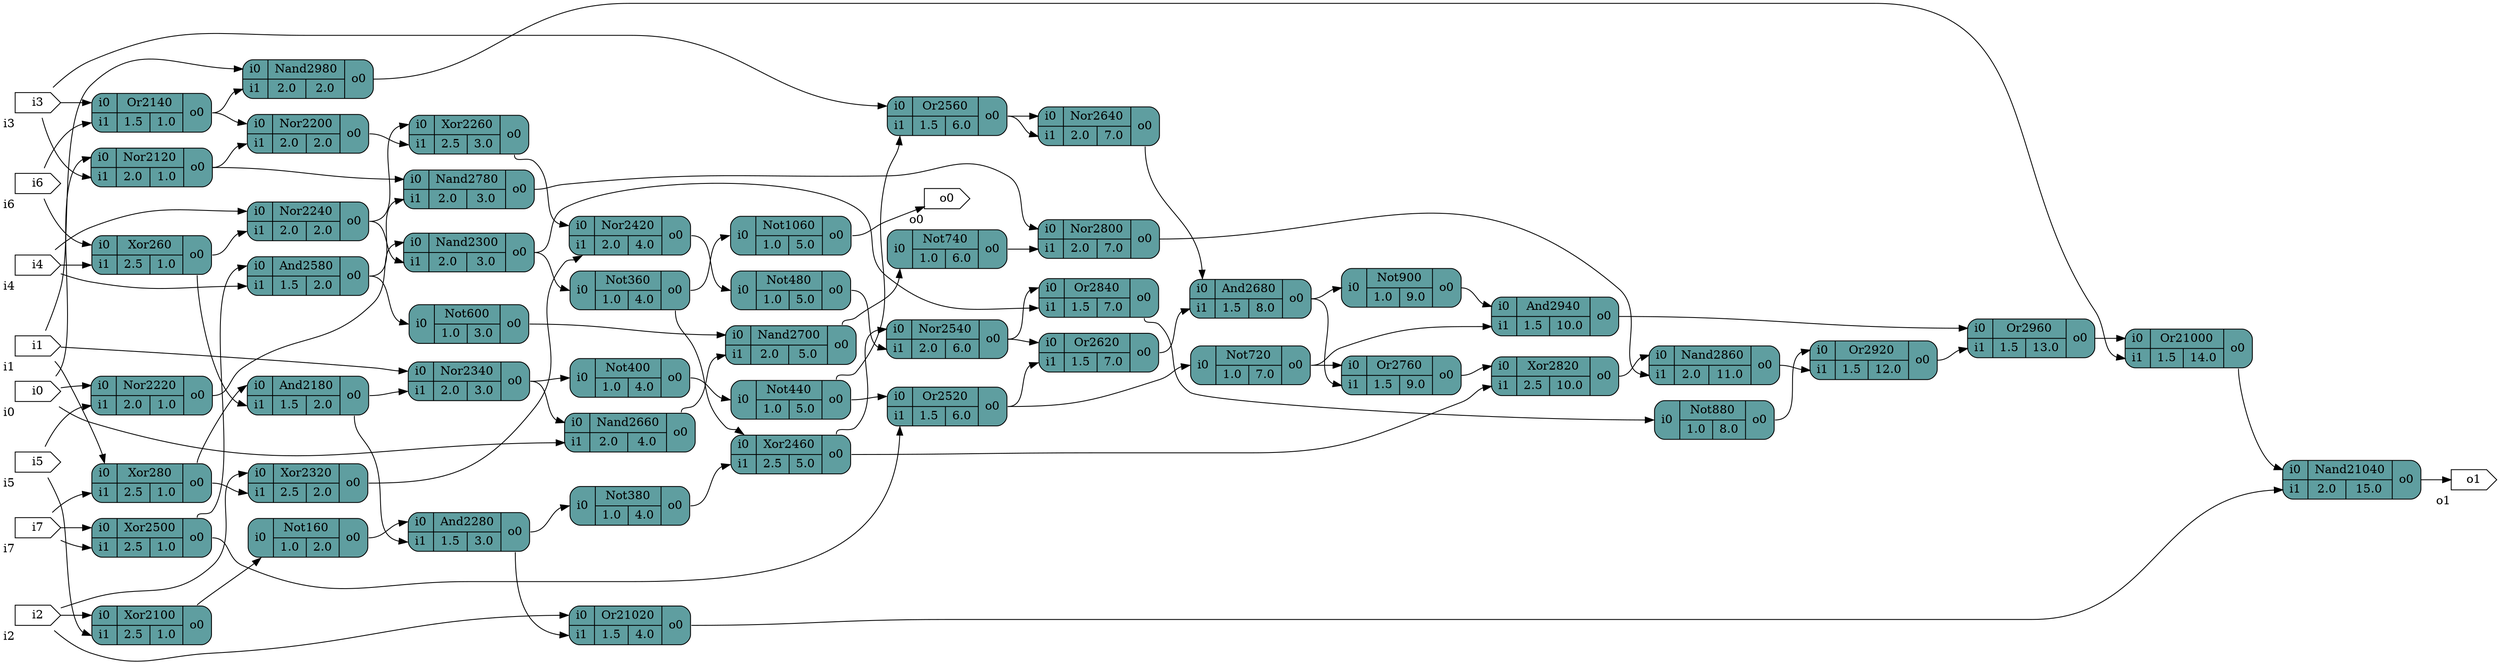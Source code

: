 digraph test {
		graph [rankdir = LR];
		Xor260[shape=record; style="rounded,filled"; fillcolor=cadetblue; label="{{<i0>i0|<i1>i1}|{Xor260|{2.5|1.0}}|{<o0>o0}}"]
		Xor280[shape=record; style="rounded,filled"; fillcolor=cadetblue; label="{{<i0>i0|<i1>i1}|{Xor280|{2.5|1.0}}|{<o0>o0}}"]
		Xor2100[shape=record; style="rounded,filled"; fillcolor=cadetblue; label="{{<i0>i0|<i1>i1}|{Xor2100|{2.5|1.0}}|{<o0>o0}}"]
		Nor2120[shape=record; style="rounded,filled"; fillcolor=cadetblue; label="{{<i0>i0|<i1>i1}|{Nor2120|{2.0|1.0}}|{<o0>o0}}"]
		Or2140[shape=record; style="rounded,filled"; fillcolor=cadetblue; label="{{<i0>i0|<i1>i1}|{Or2140|{1.5|1.0}}|{<o0>o0}}"]
		Not160[shape=record; style="rounded,filled"; fillcolor=cadetblue; label="{{<i0>i0}|{Not160|{1.0|2.0}}|{<o0>o0}}"]
		And2180[shape=record; style="rounded,filled"; fillcolor=cadetblue; label="{{<i0>i0|<i1>i1}|{And2180|{1.5|2.0}}|{<o0>o0}}"]
		Nor2200[shape=record; style="rounded,filled"; fillcolor=cadetblue; label="{{<i0>i0|<i1>i1}|{Nor2200|{2.0|2.0}}|{<o0>o0}}"]
		Nor2220[shape=record; style="rounded,filled"; fillcolor=cadetblue; label="{{<i0>i0|<i1>i1}|{Nor2220|{2.0|1.0}}|{<o0>o0}}"]
		Nor2240[shape=record; style="rounded,filled"; fillcolor=cadetblue; label="{{<i0>i0|<i1>i1}|{Nor2240|{2.0|2.0}}|{<o0>o0}}"]
		Xor2260[shape=record; style="rounded,filled"; fillcolor=cadetblue; label="{{<i0>i0|<i1>i1}|{Xor2260|{2.5|3.0}}|{<o0>o0}}"]
		And2280[shape=record; style="rounded,filled"; fillcolor=cadetblue; label="{{<i0>i0|<i1>i1}|{And2280|{1.5|3.0}}|{<o0>o0}}"]
		Nand2300[shape=record; style="rounded,filled"; fillcolor=cadetblue; label="{{<i0>i0|<i1>i1}|{Nand2300|{2.0|3.0}}|{<o0>o0}}"]
		Xor2320[shape=record; style="rounded,filled"; fillcolor=cadetblue; label="{{<i0>i0|<i1>i1}|{Xor2320|{2.5|2.0}}|{<o0>o0}}"]
		Nor2340[shape=record; style="rounded,filled"; fillcolor=cadetblue; label="{{<i0>i0|<i1>i1}|{Nor2340|{2.0|3.0}}|{<o0>o0}}"]
		Not360[shape=record; style="rounded,filled"; fillcolor=cadetblue; label="{{<i0>i0}|{Not360|{1.0|4.0}}|{<o0>o0}}"]
		Not380[shape=record; style="rounded,filled"; fillcolor=cadetblue; label="{{<i0>i0}|{Not380|{1.0|4.0}}|{<o0>o0}}"]
		Not400[shape=record; style="rounded,filled"; fillcolor=cadetblue; label="{{<i0>i0}|{Not400|{1.0|4.0}}|{<o0>o0}}"]
		Nor2420[shape=record; style="rounded,filled"; fillcolor=cadetblue; label="{{<i0>i0|<i1>i1}|{Nor2420|{2.0|4.0}}|{<o0>o0}}"]
		Not440[shape=record; style="rounded,filled"; fillcolor=cadetblue; label="{{<i0>i0}|{Not440|{1.0|5.0}}|{<o0>o0}}"]
		Xor2460[shape=record; style="rounded,filled"; fillcolor=cadetblue; label="{{<i0>i0|<i1>i1}|{Xor2460|{2.5|5.0}}|{<o0>o0}}"]
		Not480[shape=record; style="rounded,filled"; fillcolor=cadetblue; label="{{<i0>i0}|{Not480|{1.0|5.0}}|{<o0>o0}}"]
		Xor2500[shape=record; style="rounded,filled"; fillcolor=cadetblue; label="{{<i0>i0|<i1>i1}|{Xor2500|{2.5|1.0}}|{<o0>o0}}"]
		Or2520[shape=record; style="rounded,filled"; fillcolor=cadetblue; label="{{<i0>i0|<i1>i1}|{Or2520|{1.5|6.0}}|{<o0>o0}}"]
		Nor2540[shape=record; style="rounded,filled"; fillcolor=cadetblue; label="{{<i0>i0|<i1>i1}|{Nor2540|{2.0|6.0}}|{<o0>o0}}"]
		Or2560[shape=record; style="rounded,filled"; fillcolor=cadetblue; label="{{<i0>i0|<i1>i1}|{Or2560|{1.5|6.0}}|{<o0>o0}}"]
		And2580[shape=record; style="rounded,filled"; fillcolor=cadetblue; label="{{<i0>i0|<i1>i1}|{And2580|{1.5|2.0}}|{<o0>o0}}"]
		Not600[shape=record; style="rounded,filled"; fillcolor=cadetblue; label="{{<i0>i0}|{Not600|{1.0|3.0}}|{<o0>o0}}"]
		Or2620[shape=record; style="rounded,filled"; fillcolor=cadetblue; label="{{<i0>i0|<i1>i1}|{Or2620|{1.5|7.0}}|{<o0>o0}}"]
		Nor2640[shape=record; style="rounded,filled"; fillcolor=cadetblue; label="{{<i0>i0|<i1>i1}|{Nor2640|{2.0|7.0}}|{<o0>o0}}"]
		Nand2660[shape=record; style="rounded,filled"; fillcolor=cadetblue; label="{{<i0>i0|<i1>i1}|{Nand2660|{2.0|4.0}}|{<o0>o0}}"]
		And2680[shape=record; style="rounded,filled"; fillcolor=cadetblue; label="{{<i0>i0|<i1>i1}|{And2680|{1.5|8.0}}|{<o0>o0}}"]
		Nand2700[shape=record; style="rounded,filled"; fillcolor=cadetblue; label="{{<i0>i0|<i1>i1}|{Nand2700|{2.0|5.0}}|{<o0>o0}}"]
		Not720[shape=record; style="rounded,filled"; fillcolor=cadetblue; label="{{<i0>i0}|{Not720|{1.0|7.0}}|{<o0>o0}}"]
		Not740[shape=record; style="rounded,filled"; fillcolor=cadetblue; label="{{<i0>i0}|{Not740|{1.0|6.0}}|{<o0>o0}}"]
		Or2760[shape=record; style="rounded,filled"; fillcolor=cadetblue; label="{{<i0>i0|<i1>i1}|{Or2760|{1.5|9.0}}|{<o0>o0}}"]
		Nand2780[shape=record; style="rounded,filled"; fillcolor=cadetblue; label="{{<i0>i0|<i1>i1}|{Nand2780|{2.0|3.0}}|{<o0>o0}}"]
		Nor2800[shape=record; style="rounded,filled"; fillcolor=cadetblue; label="{{<i0>i0|<i1>i1}|{Nor2800|{2.0|7.0}}|{<o0>o0}}"]
		Xor2820[shape=record; style="rounded,filled"; fillcolor=cadetblue; label="{{<i0>i0|<i1>i1}|{Xor2820|{2.5|10.0}}|{<o0>o0}}"]
		Or2840[shape=record; style="rounded,filled"; fillcolor=cadetblue; label="{{<i0>i0|<i1>i1}|{Or2840|{1.5|7.0}}|{<o0>o0}}"]
		Nand2860[shape=record; style="rounded,filled"; fillcolor=cadetblue; label="{{<i0>i0|<i1>i1}|{Nand2860|{2.0|11.0}}|{<o0>o0}}"]
		Not880[shape=record; style="rounded,filled"; fillcolor=cadetblue; label="{{<i0>i0}|{Not880|{1.0|8.0}}|{<o0>o0}}"]
		Not900[shape=record; style="rounded,filled"; fillcolor=cadetblue; label="{{<i0>i0}|{Not900|{1.0|9.0}}|{<o0>o0}}"]
		Or2920[shape=record; style="rounded,filled"; fillcolor=cadetblue; label="{{<i0>i0|<i1>i1}|{Or2920|{1.5|12.0}}|{<o0>o0}}"]
		And2940[shape=record; style="rounded,filled"; fillcolor=cadetblue; label="{{<i0>i0|<i1>i1}|{And2940|{1.5|10.0}}|{<o0>o0}}"]
		Or2960[shape=record; style="rounded,filled"; fillcolor=cadetblue; label="{{<i0>i0|<i1>i1}|{Or2960|{1.5|13.0}}|{<o0>o0}}"]
		Nand2980[shape=record; style="rounded,filled"; fillcolor=cadetblue; label="{{<i0>i0|<i1>i1}|{Nand2980|{2.0|2.0}}|{<o0>o0}}"]
		Or21000[shape=record; style="rounded,filled"; fillcolor=cadetblue; label="{{<i0>i0|<i1>i1}|{Or21000|{1.5|14.0}}|{<o0>o0}}"]
		Or21020[shape=record; style="rounded,filled"; fillcolor=cadetblue; label="{{<i0>i0|<i1>i1}|{Or21020|{1.5|4.0}}|{<o0>o0}}"]
		Nand21040[shape=record; style="rounded,filled"; fillcolor=cadetblue; label="{{<i0>i0|<i1>i1}|{Nand21040|{2.0|15.0}}|{<o0>o0}}"]
		Not1060[shape=record; style="rounded,filled"; fillcolor=cadetblue; label="{{<i0>i0}|{Not1060|{1.0|5.0}}|{<o0>o0}}"]
		i0[shape=cds,xlabel="i0"]
		i1[shape=cds,xlabel="i1"]
		i2[shape=cds,xlabel="i2"]
		i3[shape=cds,xlabel="i3"]
		i4[shape=cds,xlabel="i4"]
		i5[shape=cds,xlabel="i5"]
		i6[shape=cds,xlabel="i6"]
		i7[shape=cds,xlabel="i7"]
		o0[shape=cds,xlabel="o0"]
		o1[shape=cds,xlabel="o1"]
		i0 -> Nor2120:i0;
		i0 -> Nor2220:i0;
		i0 -> Nand2660:i1;
		i1 -> Xor280:i0;
		i1 -> Nor2340:i0;
		i1 -> Nand2980:i0;
		i2 -> Xor2100:i0;
		i2 -> Xor2320:i0;
		i2 -> Or21020:i0;
		i3 -> Nor2120:i1;
		i3 -> Or2140:i0;
		i3 -> Or2560:i0;
		i4 -> Xor260:i1;
		i4 -> Nor2240:i0;
		i4 -> And2580:i1;
		i5 -> Xor2100:i1;
		i5 -> Nor2220:i1;
		i6 -> Xor260:i0;
		i6 -> Or2140:i1;
		i7 -> Xor280:i1;
		i7 -> Xor2500:i0;
		i7 -> Xor2500:i1;
		Xor260:o0 -> And2180:i1;
		Xor260:o0 -> Nor2240:i1;
		Xor280:o0 -> And2180:i0;
		Xor280:o0 -> Xor2320:i1;
		Xor2100:o0 -> Not160:i0;
		Nor2120:o0 -> Nor2200:i1;
		Nor2120:o0 -> Nand2780:i0;
		Or2140:o0 -> Nor2200:i0;
		Or2140:o0 -> Nand2980:i1;
		Not160:o0 -> And2280:i0;
		And2180:o0 -> And2280:i1;
		And2180:o0 -> Nor2340:i1;
		Nor2200:o0 -> Xor2260:i1;
		Nor2220:o0 -> Nand2300:i0;
		Nor2240:o0 -> Xor2260:i0;
		Nor2240:o0 -> Nand2300:i1;
		Xor2260:o0 -> Nor2420:i0;
		And2280:o0 -> Not380:i0;
		And2280:o0 -> Or21020:i1;
		Nand2300:o0 -> Not360:i0;
		Nand2300:o0 -> Or2840:i1;
		Xor2320:o0 -> Nor2420:i1;
		Nor2340:o0 -> Not400:i0;
		Nor2340:o0 -> Nand2660:i0;
		Not360:o0 -> Xor2460:i0;
		Not360:o0 -> Not1060:i0;
		Not380:o0 -> Xor2460:i1;
		Not400:o0 -> Not440:i0;
		Nor2420:o0 -> Not480:i0;
		Not440:o0 -> Or2520:i0;
		Not440:o0 -> Or2560:i1;
		Xor2460:o0 -> Nor2540:i0;
		Xor2460:o0 -> Xor2820:i1;
		Not480:o0 -> Nor2540:i1;
		Xor2500:o0 -> Or2520:i1;
		Xor2500:o0 -> And2580:i0;
		Or2520:o0 -> Or2620:i1;
		Or2520:o0 -> Not720:i0;
		Nor2540:o0 -> Or2620:i0;
		Nor2540:o0 -> Or2840:i0;
		Or2560:o0 -> Nor2640:i0;
		Or2560:o0 -> Nor2640:i1;
		And2580:o0 -> Not600:i0;
		And2580:o0 -> Nand2780:i1;
		Not600:o0 -> Nand2700:i0;
		Or2620:o0 -> And2680:i1;
		Nor2640:o0 -> And2680:i0;
		Nand2660:o0 -> Nand2700:i1;
		And2680:o0 -> Or2760:i1;
		And2680:o0 -> Not900:i0;
		Nand2700:o0 -> Not740:i0;
		Not720:o0 -> Or2760:i0;
		Not720:o0 -> And2940:i1;
		Not740:o0 -> Nor2800:i1;
		Or2760:o0 -> Xor2820:i0;
		Nand2780:o0 -> Nor2800:i0;
		Nor2800:o0 -> Nand2860:i1;
		Xor2820:o0 -> Nand2860:i0;
		Or2840:o0 -> Not880:i0;
		Nand2860:o0 -> Or2920:i1;
		Not880:o0 -> Or2920:i0;
		Not900:o0 -> And2940:i0;
		Or2920:o0 -> Or2960:i1;
		And2940:o0 -> Or2960:i0;
		Or2960:o0 -> Or21000:i0;
		Nand2980:o0 -> Or21000:i1;
		Or21000:o0 -> Nand21040:i0;
		Or21020:o0 -> Nand21040:i1;
		Nand21040:o0 -> o1;
		Not1060:o0 -> o0;
}
